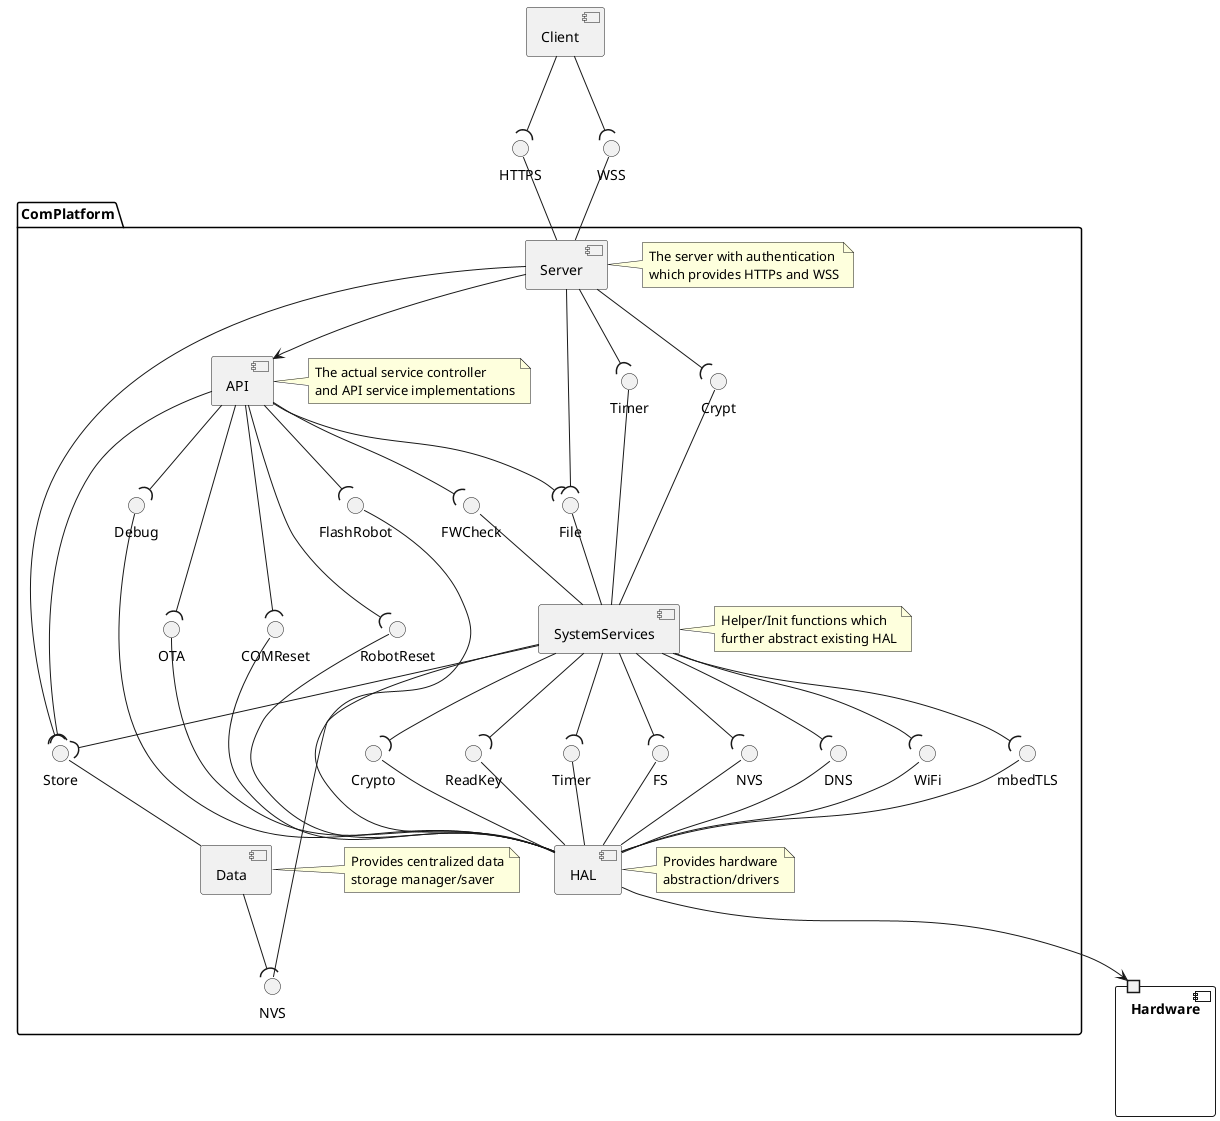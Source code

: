 @startuml
interface "WSS" as WSS
interface "HTTPS" as HTTPS

component "Client" as client {
    client -down-(WSS
    client -down-(HTTPS
}

component "Hardware" as hardware {
    port " " as hardwareport
}

package ComPlatform {
    interface "NVS" as nvshalinterface
    interface "Debug" as Debug
    interface "FlashRobot" as FlashRobot
    interface "RobotReset" as RobotReset
    interface "COMReset" as ComReset
    interface "ReadKey" as ReadKey
    interface "Crypto" as Crypto
    interface "mbedTLS" as mbedtls
    interface "WiFi" as WiFi
    interface "DNS" as DNS
    interface "FS" as FS
    interface "OTA" as ota
    interface "Timer" as timer

    component "HAL" as hal {
        hal -up- Debug
        hal -up- FlashRobot
        hal -up- RobotReset
        hal -up- ComReset
        hal -up- ReadKey
        hal -up- Crypto
        hal -up- mbedtls
        hal -up- WiFi
        hal -up- DNS
        hal -up- nvshalinterface
        hal -up- FS
        hal -up- ota
        hal -up- timer

        hal -down-> hardwareport
    }
    note right of hal : Provides hardware\nabstraction/drivers

    interface "FWCheck" as FWCheck
    interface "File" as File
    interface "Crypt" as Crypt
    interface "NVS" as nvs
    interface "Timer" as Timer

    interface "Store" as Store

    component "Data" as data {
        data -up- Store

        data -down-(nvs
    }
    note right of data : Provides centralized data\nstorage manager/saver

    component "API" as api {
        api -down-(File
        api -down-(ota
        api -down-(Store
        api -down-(FWCheck
        api -down-(ComReset
        api -down-(Debug
        api -down-(RobotReset
        api -down-(FlashRobot
    }
    note right of api : The actual service controller\nand API service implementations

    component "Server" as server {
        server -up- WSS
        server -up- HTTPS

        server -down-(File
        server -down-(Store
        server -down-(Crypt
        server -down-(Timer

        server --> api
    }
    note right of server : The server with authentication\nwhich provides HTTPs and WSS

    component "SystemServices" as systemservices {
        systemservices -up- FWCheck
        systemservices -up- File
        systemservices -up- Crypt
        systemservices -up- nvs
        systemservices -up- Timer

        systemservices -down-(ReadKey
        systemservices -down-(Crypto
        systemservices -down-(mbedtls
        systemservices -down-(FS
        systemservices -down-(WiFi
        systemservices -down-(DNS
        systemservices -down-(nvshalinterface
        systemservices -down-(Store
        systemservices -down-(timer
    }
    note right of systemservices : Helper/Init functions which\nfurther abstract existing HAL
}
@enduml